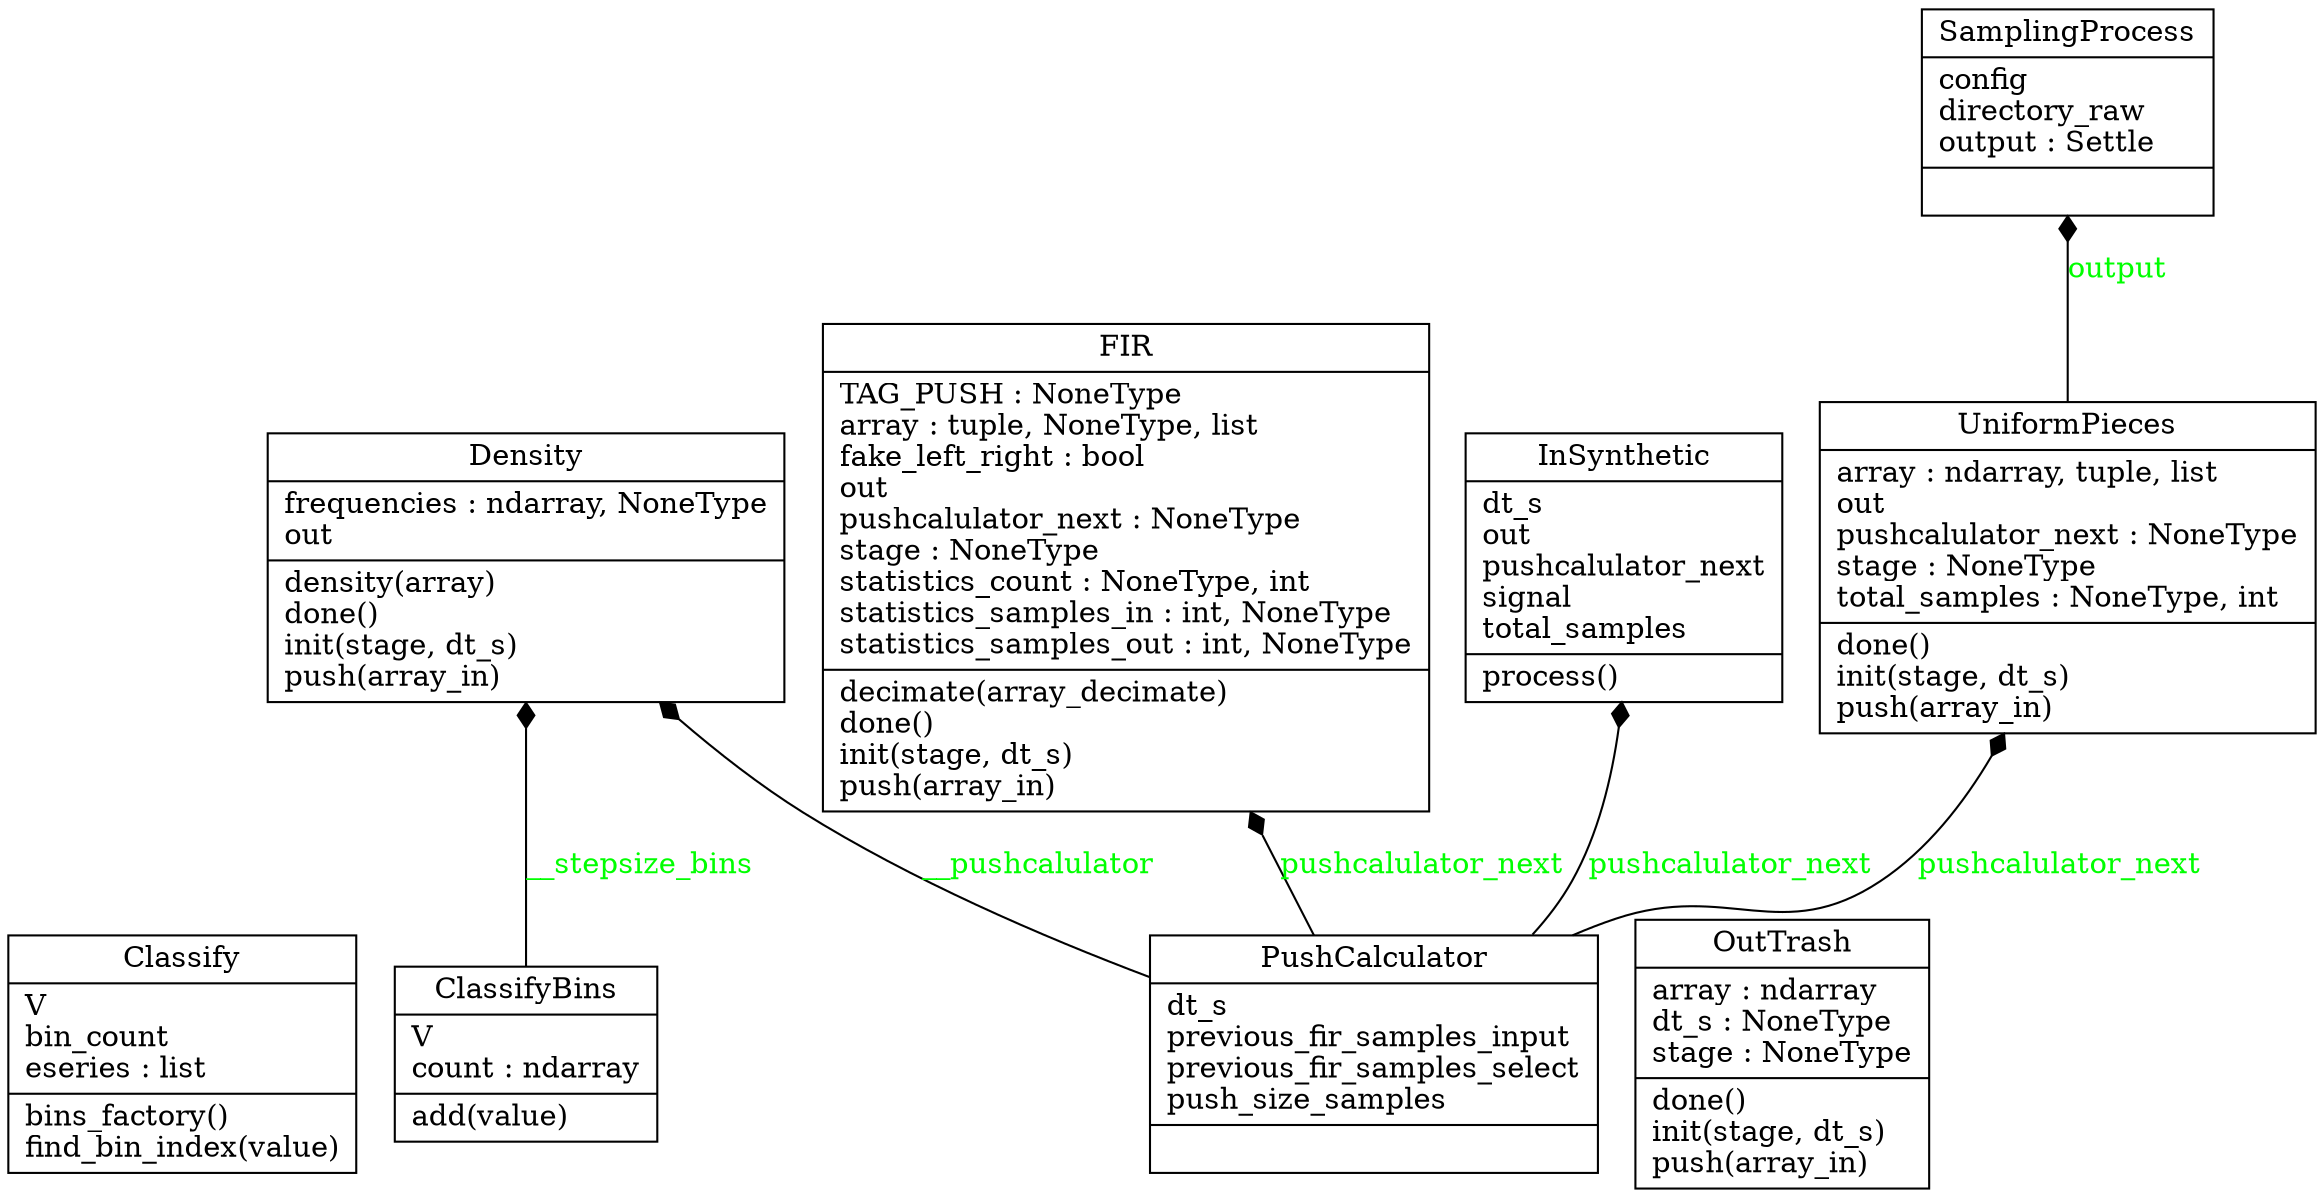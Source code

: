 digraph "classes_FIR" {
charset="utf-8"
rankdir=BT
"0" [label="{Classify|V\lbin_count\leseries : list\l|bins_factory()\lfind_bin_index(value)\l}", shape="record"];
"1" [label="{ClassifyBins|V\lcount : ndarray\l|add(value)\l}", shape="record"];
"2" [label="{Density|frequencies : ndarray, NoneType\lout\l|density(array)\ldone()\linit(stage, dt_s)\lpush(array_in)\l}", shape="record"];
"3" [label="{FIR|TAG_PUSH : NoneType\larray : tuple, NoneType, list\lfake_left_right : bool\lout\lpushcalulator_next : NoneType\lstage : NoneType\lstatistics_count : NoneType, int\lstatistics_samples_in : int, NoneType\lstatistics_samples_out : int, NoneType\l|decimate(array_decimate)\ldone()\linit(stage, dt_s)\lpush(array_in)\l}", shape="record"];
"4" [label="{InSynthetic|dt_s\lout\lpushcalulator_next\lsignal\ltotal_samples\l|process()\l}", shape="record"];
"5" [label="{OutTrash|array : ndarray\ldt_s : NoneType\lstage : NoneType\l|done()\linit(stage, dt_s)\lpush(array_in)\l}", shape="record"];
"6" [label="{PushCalculator|dt_s\lprevious_fir_samples_input\lprevious_fir_samples_select\lpush_size_samples\l|}", shape="record"];
"7" [label="{SamplingProcess|config\ldirectory_raw\loutput : Settle\l|}", shape="record"];
"8" [label="{UniformPieces|array : ndarray, tuple, list\lout\lpushcalulator_next : NoneType\lstage : NoneType\ltotal_samples : NoneType, int\l|done()\linit(stage, dt_s)\lpush(array_in)\l}", shape="record"];
"1" -> "2" [arrowhead="diamond", arrowtail="none", fontcolor="green", label="__stepsize_bins", style="solid"];
"6" -> "2" [arrowhead="diamond", arrowtail="none", fontcolor="green", label="__pushcalulator", style="solid"];
"6" -> "3" [arrowhead="diamond", arrowtail="none", fontcolor="green", label="pushcalulator_next", style="solid"];
"6" -> "4" [arrowhead="diamond", arrowtail="none", fontcolor="green", label="pushcalulator_next", style="solid"];
"6" -> "8" [arrowhead="diamond", arrowtail="none", fontcolor="green", label="pushcalulator_next", style="solid"];
"8" -> "7" [arrowhead="diamond", arrowtail="none", fontcolor="green", label="output", style="solid"];
}
